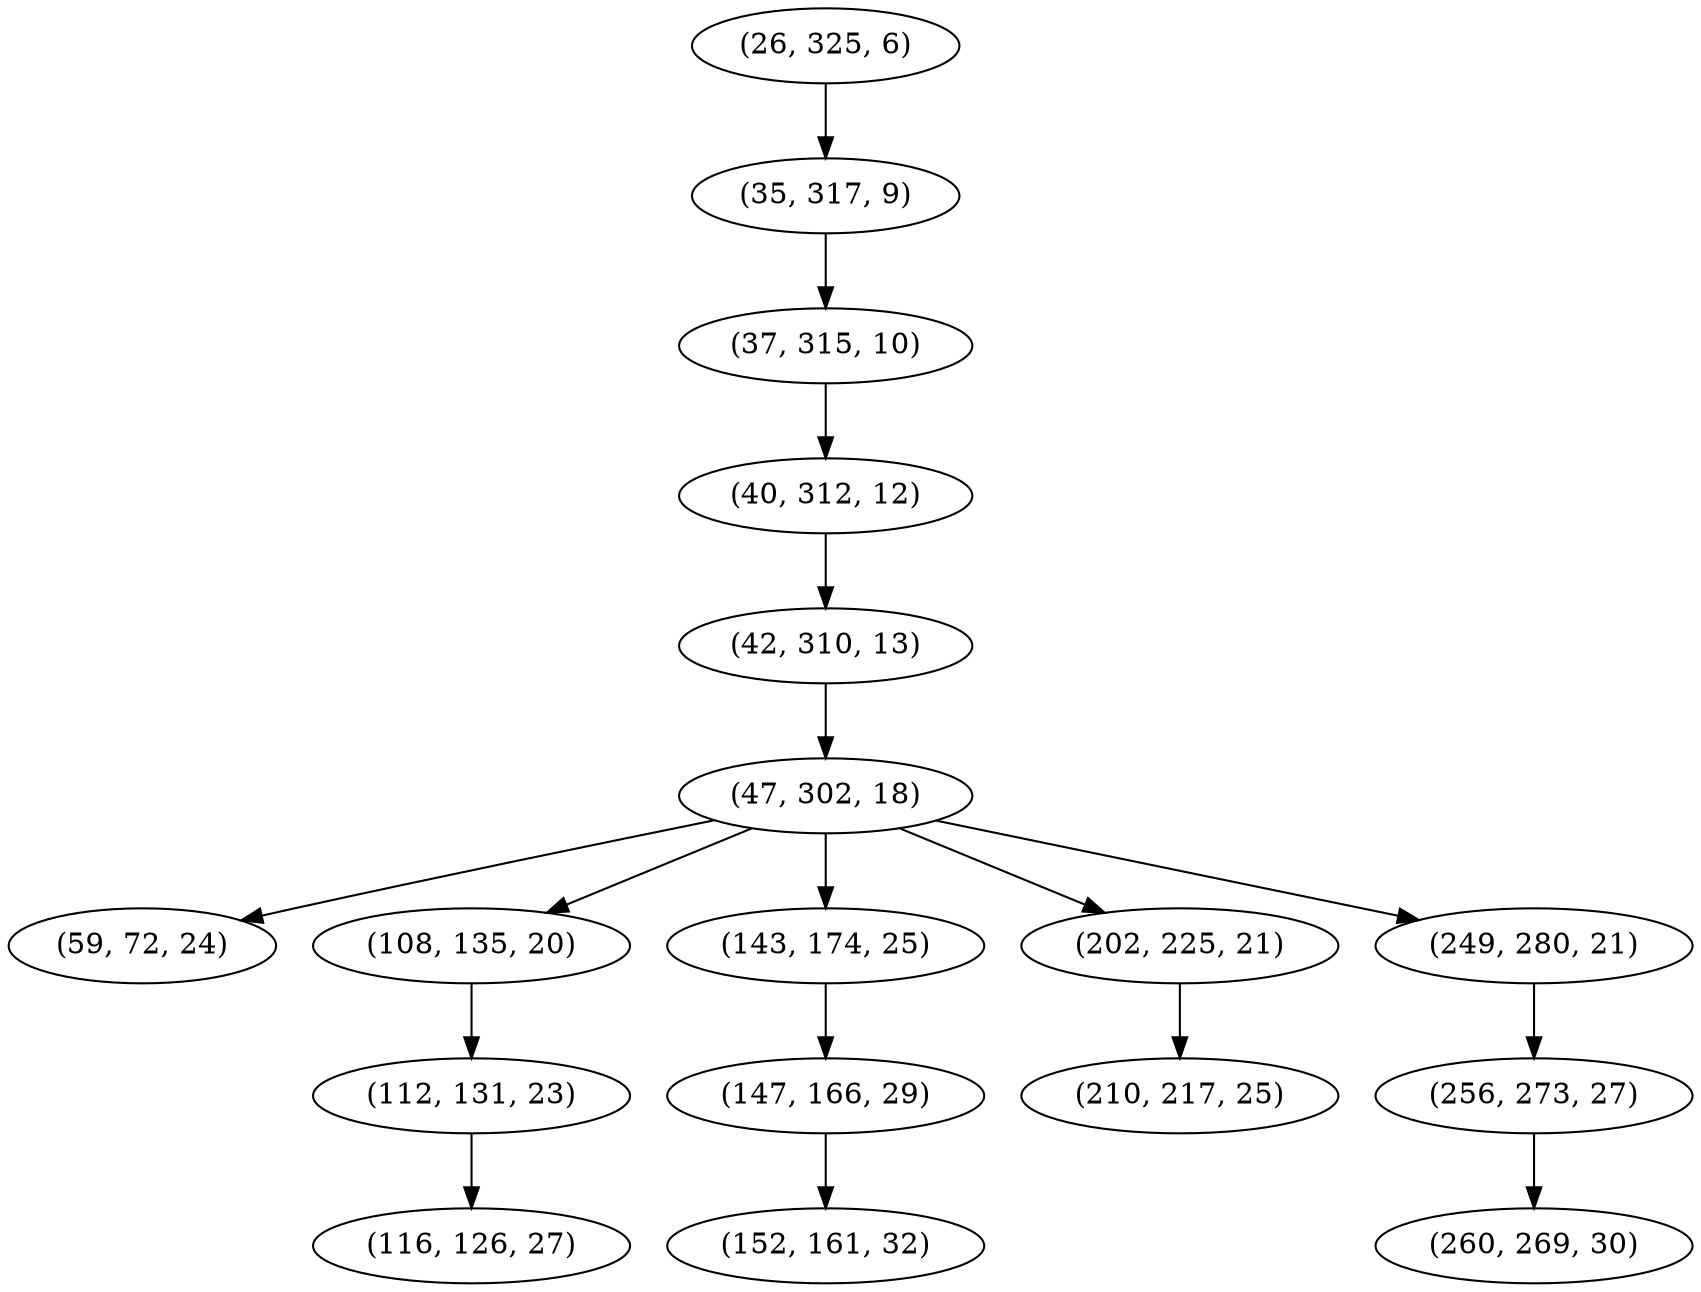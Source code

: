 digraph tree {
    "(26, 325, 6)";
    "(35, 317, 9)";
    "(37, 315, 10)";
    "(40, 312, 12)";
    "(42, 310, 13)";
    "(47, 302, 18)";
    "(59, 72, 24)";
    "(108, 135, 20)";
    "(112, 131, 23)";
    "(116, 126, 27)";
    "(143, 174, 25)";
    "(147, 166, 29)";
    "(152, 161, 32)";
    "(202, 225, 21)";
    "(210, 217, 25)";
    "(249, 280, 21)";
    "(256, 273, 27)";
    "(260, 269, 30)";
    "(26, 325, 6)" -> "(35, 317, 9)";
    "(35, 317, 9)" -> "(37, 315, 10)";
    "(37, 315, 10)" -> "(40, 312, 12)";
    "(40, 312, 12)" -> "(42, 310, 13)";
    "(42, 310, 13)" -> "(47, 302, 18)";
    "(47, 302, 18)" -> "(59, 72, 24)";
    "(47, 302, 18)" -> "(108, 135, 20)";
    "(47, 302, 18)" -> "(143, 174, 25)";
    "(47, 302, 18)" -> "(202, 225, 21)";
    "(47, 302, 18)" -> "(249, 280, 21)";
    "(108, 135, 20)" -> "(112, 131, 23)";
    "(112, 131, 23)" -> "(116, 126, 27)";
    "(143, 174, 25)" -> "(147, 166, 29)";
    "(147, 166, 29)" -> "(152, 161, 32)";
    "(202, 225, 21)" -> "(210, 217, 25)";
    "(249, 280, 21)" -> "(256, 273, 27)";
    "(256, 273, 27)" -> "(260, 269, 30)";
}
